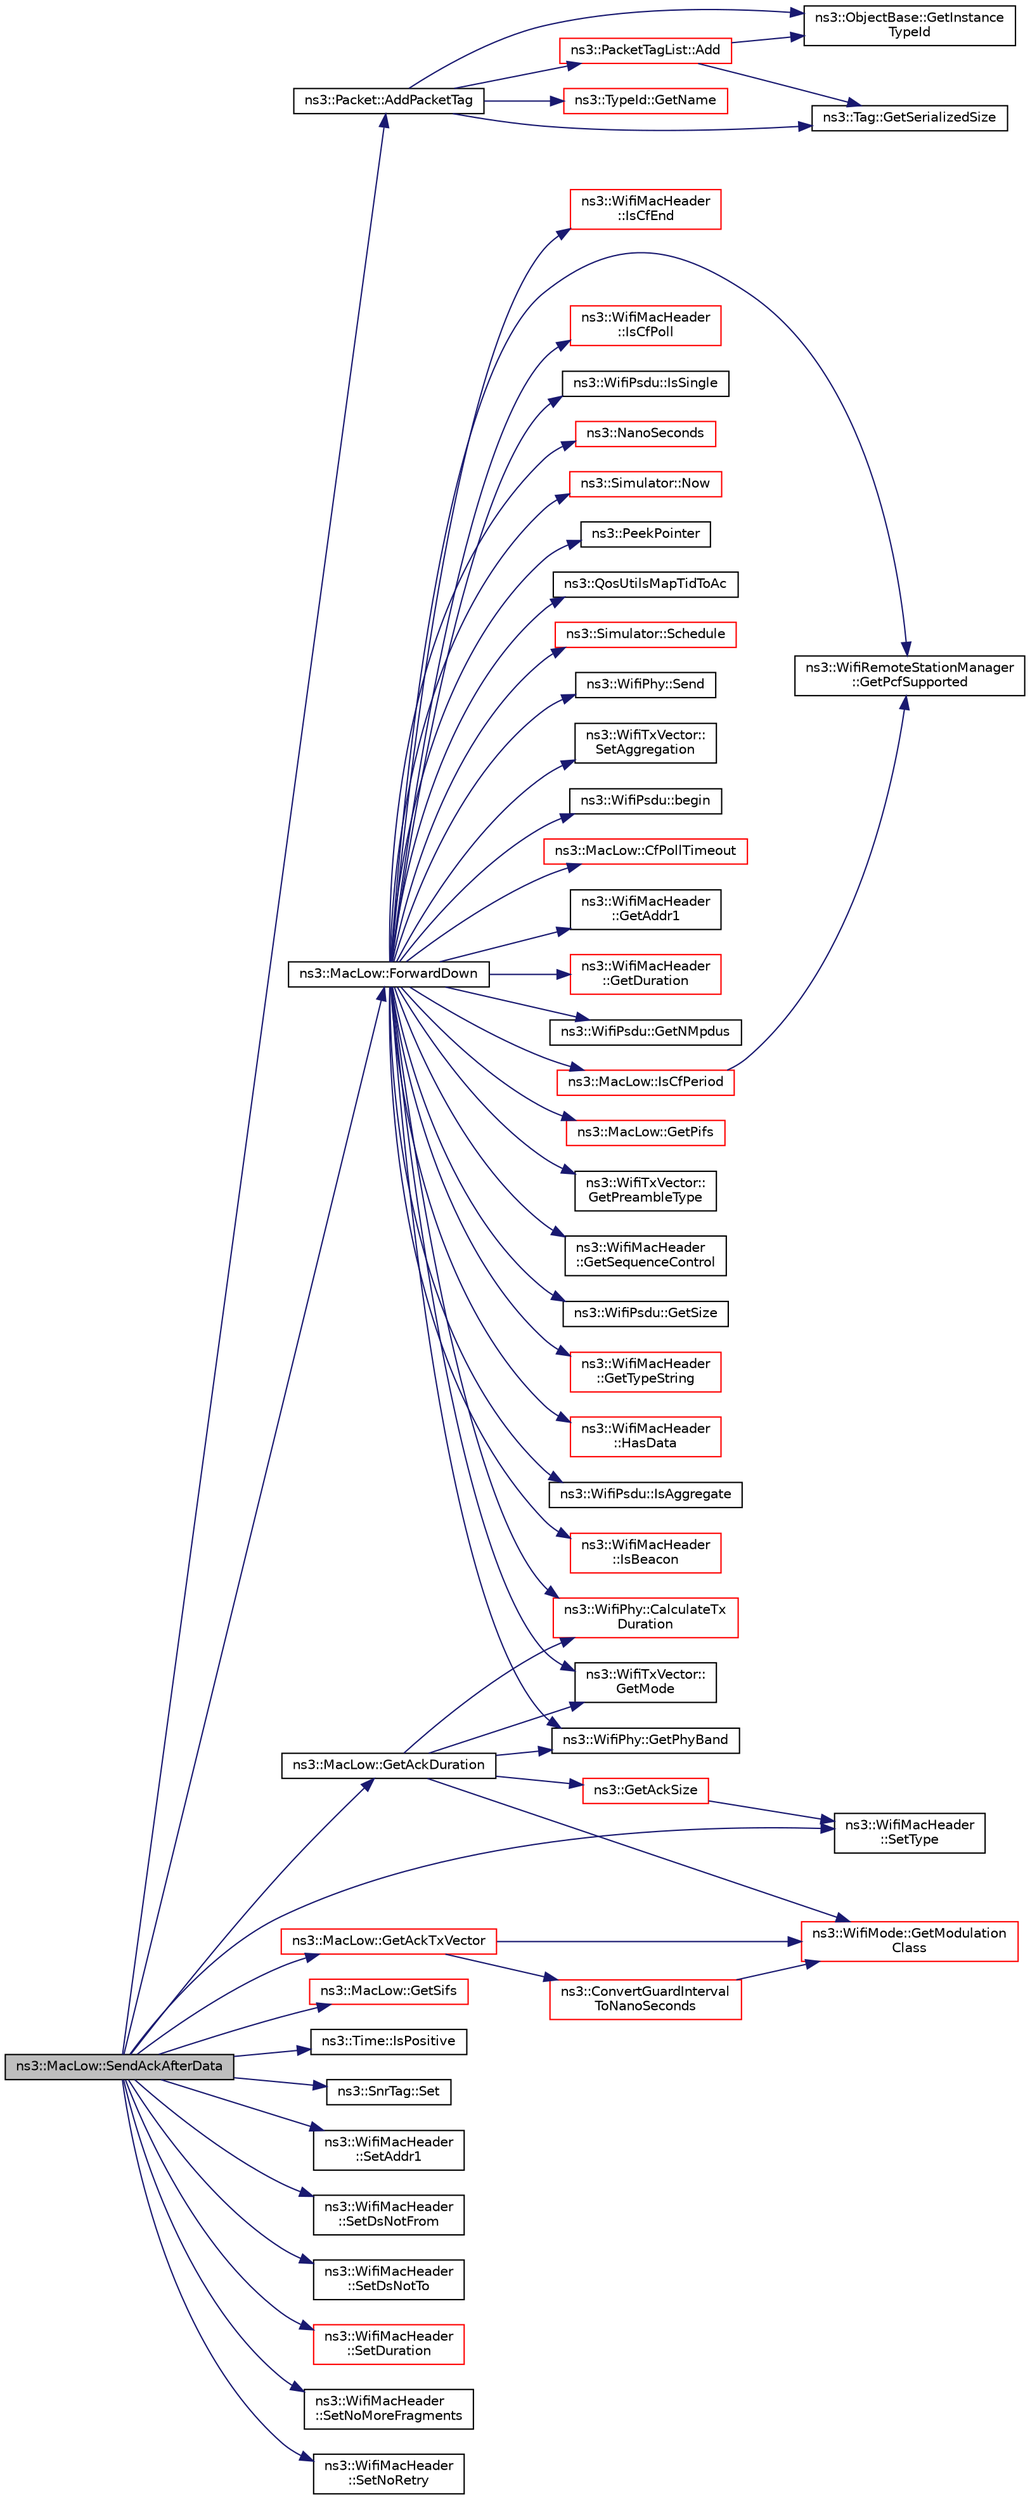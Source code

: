 digraph "ns3::MacLow::SendAckAfterData"
{
 // LATEX_PDF_SIZE
  edge [fontname="Helvetica",fontsize="10",labelfontname="Helvetica",labelfontsize="10"];
  node [fontname="Helvetica",fontsize="10",shape=record];
  rankdir="LR";
  Node1 [label="ns3::MacLow::SendAckAfterData",height=0.2,width=0.4,color="black", fillcolor="grey75", style="filled", fontcolor="black",tooltip="Send Ack after receiving Data."];
  Node1 -> Node2 [color="midnightblue",fontsize="10",style="solid",fontname="Helvetica"];
  Node2 [label="ns3::Packet::AddPacketTag",height=0.2,width=0.4,color="black", fillcolor="white", style="filled",URL="$classns3_1_1_packet.html#ac4a6bcd77e58bdc14c42a7d572d66cc9",tooltip="Add a packet tag."];
  Node2 -> Node3 [color="midnightblue",fontsize="10",style="solid",fontname="Helvetica"];
  Node3 [label="ns3::PacketTagList::Add",height=0.2,width=0.4,color="red", fillcolor="white", style="filled",URL="$classns3_1_1_packet_tag_list.html#af0d2442e29d24184d7c439f69977fbad",tooltip="Add a tag to the head of this branch."];
  Node3 -> Node6 [color="midnightblue",fontsize="10",style="solid",fontname="Helvetica"];
  Node6 [label="ns3::ObjectBase::GetInstance\lTypeId",height=0.2,width=0.4,color="black", fillcolor="white", style="filled",URL="$classns3_1_1_object_base.html#abe5b43a6f5b99a92a4c3122db31f06fb",tooltip="Get the most derived TypeId for this Object."];
  Node3 -> Node7 [color="midnightblue",fontsize="10",style="solid",fontname="Helvetica"];
  Node7 [label="ns3::Tag::GetSerializedSize",height=0.2,width=0.4,color="black", fillcolor="white", style="filled",URL="$classns3_1_1_tag.html#a01c8efdea943fd8cce2ef5d4d67eefa6",tooltip=" "];
  Node2 -> Node6 [color="midnightblue",fontsize="10",style="solid",fontname="Helvetica"];
  Node2 -> Node9 [color="midnightblue",fontsize="10",style="solid",fontname="Helvetica"];
  Node9 [label="ns3::TypeId::GetName",height=0.2,width=0.4,color="red", fillcolor="white", style="filled",URL="$classns3_1_1_type_id.html#abc4965475a579c2afdc668d7a7d58374",tooltip="Get the name."];
  Node2 -> Node7 [color="midnightblue",fontsize="10",style="solid",fontname="Helvetica"];
  Node1 -> Node13 [color="midnightblue",fontsize="10",style="solid",fontname="Helvetica"];
  Node13 [label="ns3::MacLow::ForwardDown",height=0.2,width=0.4,color="black", fillcolor="white", style="filled",URL="$classns3_1_1_mac_low.html#a9babdfa2bf38577f733c4723e6114c16",tooltip="Forward a PSDU down to WifiPhy for transmission."];
  Node13 -> Node14 [color="midnightblue",fontsize="10",style="solid",fontname="Helvetica"];
  Node14 [label="ns3::WifiPsdu::begin",height=0.2,width=0.4,color="black", fillcolor="white", style="filled",URL="$classns3_1_1_wifi_psdu.html#a1d7841673edd8298c969f3b59487a6d1",tooltip="Return a const iterator to the first MPDU."];
  Node13 -> Node15 [color="midnightblue",fontsize="10",style="solid",fontname="Helvetica"];
  Node15 [label="ns3::WifiPhy::CalculateTx\lDuration",height=0.2,width=0.4,color="red", fillcolor="white", style="filled",URL="$classns3_1_1_wifi_phy.html#ab05d00f449ae33a33eb7a5bc2a6a5cc5",tooltip=" "];
  Node13 -> Node49 [color="midnightblue",fontsize="10",style="solid",fontname="Helvetica"];
  Node49 [label="ns3::MacLow::CfPollTimeout",height=0.2,width=0.4,color="red", fillcolor="white", style="filled",URL="$classns3_1_1_mac_low.html#af852f7a28569d2d8405052e4b4e54251",tooltip="Event handler when CF-Poll timeout occurs."];
  Node13 -> Node51 [color="midnightblue",fontsize="10",style="solid",fontname="Helvetica"];
  Node51 [label="ns3::WifiMacHeader\l::GetAddr1",height=0.2,width=0.4,color="black", fillcolor="white", style="filled",URL="$classns3_1_1_wifi_mac_header.html#aa1c4acbda4ace9f7a920c97d71bdd097",tooltip="Return the address in the Address 1 field."];
  Node13 -> Node124 [color="midnightblue",fontsize="10",style="solid",fontname="Helvetica"];
  Node124 [label="ns3::WifiMacHeader\l::GetDuration",height=0.2,width=0.4,color="red", fillcolor="white", style="filled",URL="$classns3_1_1_wifi_mac_header.html#a1bfde4f8ca07ee46bd0bdc1ab6597e48",tooltip="Return the duration from the Duration/ID field (Time object)."];
  Node13 -> Node26 [color="midnightblue",fontsize="10",style="solid",fontname="Helvetica"];
  Node26 [label="ns3::WifiTxVector::\lGetMode",height=0.2,width=0.4,color="black", fillcolor="white", style="filled",URL="$classns3_1_1_wifi_tx_vector.html#a47d0b3ae3c7de8817626469f5fe1be6a",tooltip="If this TX vector is associated with an SU PPDU, return the selected payload transmission mode."];
  Node13 -> Node125 [color="midnightblue",fontsize="10",style="solid",fontname="Helvetica"];
  Node125 [label="ns3::WifiPsdu::GetNMpdus",height=0.2,width=0.4,color="black", fillcolor="white", style="filled",URL="$classns3_1_1_wifi_psdu.html#a30baad46ffbfaacca2e4f8afe9519008",tooltip="Return the number of MPDUs constituting the PSDU."];
  Node13 -> Node126 [color="midnightblue",fontsize="10",style="solid",fontname="Helvetica"];
  Node126 [label="ns3::WifiRemoteStationManager\l::GetPcfSupported",height=0.2,width=0.4,color="black", fillcolor="white", style="filled",URL="$classns3_1_1_wifi_remote_station_manager.html#ac83638ac78e26f560a41fd0c09e3c98c",tooltip="Return whether the device has PCF capability support enabled."];
  Node13 -> Node127 [color="midnightblue",fontsize="10",style="solid",fontname="Helvetica"];
  Node127 [label="ns3::WifiPhy::GetPhyBand",height=0.2,width=0.4,color="black", fillcolor="white", style="filled",URL="$classns3_1_1_wifi_phy.html#a2b02fa39810ecab33690e7a83660964f",tooltip="Get the configured Wi-Fi band."];
  Node13 -> Node128 [color="midnightblue",fontsize="10",style="solid",fontname="Helvetica"];
  Node128 [label="ns3::MacLow::GetPifs",height=0.2,width=0.4,color="red", fillcolor="white", style="filled",URL="$classns3_1_1_mac_low.html#afd08d9063efedbf52da3e4f7ac790749",tooltip="Return PCF Interframe Space (PIFS) of this MacLow."];
  Node13 -> Node28 [color="midnightblue",fontsize="10",style="solid",fontname="Helvetica"];
  Node28 [label="ns3::WifiTxVector::\lGetPreambleType",height=0.2,width=0.4,color="black", fillcolor="white", style="filled",URL="$classns3_1_1_wifi_tx_vector.html#a7125591f923091b79fe4a607dfad22e4",tooltip=" "];
  Node13 -> Node130 [color="midnightblue",fontsize="10",style="solid",fontname="Helvetica"];
  Node130 [label="ns3::WifiMacHeader\l::GetSequenceControl",height=0.2,width=0.4,color="black", fillcolor="white", style="filled",URL="$classns3_1_1_wifi_mac_header.html#ad4af293cb29d73a7661a93099e363b56",tooltip="Return the raw Sequence Control field."];
  Node13 -> Node131 [color="midnightblue",fontsize="10",style="solid",fontname="Helvetica"];
  Node131 [label="ns3::WifiPsdu::GetSize",height=0.2,width=0.4,color="black", fillcolor="white", style="filled",URL="$classns3_1_1_wifi_psdu.html#a0fbb2977085daf82b50f106ae41088b2",tooltip="Return the size of the PSDU in bytes."];
  Node13 -> Node132 [color="midnightblue",fontsize="10",style="solid",fontname="Helvetica"];
  Node132 [label="ns3::WifiMacHeader\l::GetTypeString",height=0.2,width=0.4,color="red", fillcolor="white", style="filled",URL="$classns3_1_1_wifi_mac_header.html#a7c2f88bdefc903df253eef1e5b7bf2af",tooltip="Return a string corresponds to the header type."];
  Node13 -> Node134 [color="midnightblue",fontsize="10",style="solid",fontname="Helvetica"];
  Node134 [label="ns3::WifiMacHeader\l::HasData",height=0.2,width=0.4,color="red", fillcolor="white", style="filled",URL="$classns3_1_1_wifi_mac_header.html#a213177655b35a50dabb6c571f52d0e98",tooltip="Return true if the header type is DATA and is not DATA_NULL."];
  Node13 -> Node135 [color="midnightblue",fontsize="10",style="solid",fontname="Helvetica"];
  Node135 [label="ns3::WifiPsdu::IsAggregate",height=0.2,width=0.4,color="black", fillcolor="white", style="filled",URL="$classns3_1_1_wifi_psdu.html#a8d744249b5dce6681e70abd19637ef44",tooltip="Return true if the PSDU is an S-MPDU or A-MPDU."];
  Node13 -> Node136 [color="midnightblue",fontsize="10",style="solid",fontname="Helvetica"];
  Node136 [label="ns3::WifiMacHeader\l::IsBeacon",height=0.2,width=0.4,color="red", fillcolor="white", style="filled",URL="$classns3_1_1_wifi_mac_header.html#afe7c9a624523907e0c291221e3789d21",tooltip="Return true if the header is a Beacon header."];
  Node13 -> Node137 [color="midnightblue",fontsize="10",style="solid",fontname="Helvetica"];
  Node137 [label="ns3::WifiMacHeader\l::IsCfEnd",height=0.2,width=0.4,color="red", fillcolor="white", style="filled",URL="$classns3_1_1_wifi_mac_header.html#a67147b01fd61827c27316473c7e19ea8",tooltip="Return true if the header is a CF-End header."];
  Node13 -> Node138 [color="midnightblue",fontsize="10",style="solid",fontname="Helvetica"];
  Node138 [label="ns3::MacLow::IsCfPeriod",height=0.2,width=0.4,color="red", fillcolor="white", style="filled",URL="$classns3_1_1_mac_low.html#a4e08342dc51fd123ff9db8b4061df754",tooltip="This function indicates whether Simulator::Now is in the CF period."];
  Node138 -> Node126 [color="midnightblue",fontsize="10",style="solid",fontname="Helvetica"];
  Node13 -> Node139 [color="midnightblue",fontsize="10",style="solid",fontname="Helvetica"];
  Node139 [label="ns3::WifiMacHeader\l::IsCfPoll",height=0.2,width=0.4,color="red", fillcolor="white", style="filled",URL="$classns3_1_1_wifi_mac_header.html#a8f7eb39875a921d2a1b915836f6765b2",tooltip="Return true if the Type/Subtype is one of the possible CF-Poll headers."];
  Node13 -> Node140 [color="midnightblue",fontsize="10",style="solid",fontname="Helvetica"];
  Node140 [label="ns3::WifiPsdu::IsSingle",height=0.2,width=0.4,color="black", fillcolor="white", style="filled",URL="$classns3_1_1_wifi_psdu.html#ac534e494df817b31019500bfe452ed8d",tooltip="Return true if the PSDU is an S-MPDU."];
  Node13 -> Node141 [color="midnightblue",fontsize="10",style="solid",fontname="Helvetica"];
  Node141 [label="ns3::NanoSeconds",height=0.2,width=0.4,color="red", fillcolor="white", style="filled",URL="$group__timecivil.html#ga281d64bcb4dad96267d83c7688ec433f",tooltip="Construct a Time in the indicated unit."];
  Node13 -> Node77 [color="midnightblue",fontsize="10",style="solid",fontname="Helvetica"];
  Node77 [label="ns3::Simulator::Now",height=0.2,width=0.4,color="red", fillcolor="white", style="filled",URL="$classns3_1_1_simulator.html#ac3178fa975b419f7875e7105be122800",tooltip="Return the current simulation virtual time."];
  Node13 -> Node54 [color="midnightblue",fontsize="10",style="solid",fontname="Helvetica"];
  Node54 [label="ns3::PeekPointer",height=0.2,width=0.4,color="black", fillcolor="white", style="filled",URL="$namespacens3.html#af2a7557fe9afdd98d8f6f8f6e412cf5a",tooltip=" "];
  Node13 -> Node71 [color="midnightblue",fontsize="10",style="solid",fontname="Helvetica"];
  Node71 [label="ns3::QosUtilsMapTidToAc",height=0.2,width=0.4,color="black", fillcolor="white", style="filled",URL="$group__wifi.html#ga4e36efcff6dd83eaee42e1af0de43d48",tooltip="Maps TID (Traffic ID) to Access classes."];
  Node13 -> Node142 [color="midnightblue",fontsize="10",style="solid",fontname="Helvetica"];
  Node142 [label="ns3::Simulator::Schedule",height=0.2,width=0.4,color="red", fillcolor="white", style="filled",URL="$classns3_1_1_simulator.html#a3da7d28335c8ac0e3e86781f766df241",tooltip="Schedule an event to expire after delay."];
  Node13 -> Node154 [color="midnightblue",fontsize="10",style="solid",fontname="Helvetica"];
  Node154 [label="ns3::WifiPhy::Send",height=0.2,width=0.4,color="black", fillcolor="white", style="filled",URL="$classns3_1_1_wifi_phy.html#a1423d40e3c21084b1e07a9360174deaa",tooltip=" "];
  Node13 -> Node155 [color="midnightblue",fontsize="10",style="solid",fontname="Helvetica"];
  Node155 [label="ns3::WifiTxVector::\lSetAggregation",height=0.2,width=0.4,color="black", fillcolor="white", style="filled",URL="$classns3_1_1_wifi_tx_vector.html#a6f11a0d5373b041c7041986a2ed3ce10",tooltip="Sets if PSDU contains A-MPDU."];
  Node1 -> Node156 [color="midnightblue",fontsize="10",style="solid",fontname="Helvetica"];
  Node156 [label="ns3::MacLow::GetAckDuration",height=0.2,width=0.4,color="black", fillcolor="white", style="filled",URL="$classns3_1_1_mac_low.html#a66918702d4803f26e27bf173b4766d16",tooltip="Return the time required to transmit the Ack (including preamble and FCS)."];
  Node156 -> Node15 [color="midnightblue",fontsize="10",style="solid",fontname="Helvetica"];
  Node156 -> Node157 [color="midnightblue",fontsize="10",style="solid",fontname="Helvetica"];
  Node157 [label="ns3::GetAckSize",height=0.2,width=0.4,color="red", fillcolor="white", style="filled",URL="$namespacens3.html#a653be81d3cd5994b5f79044abaea458e",tooltip="Return the total Ack size (including FCS trailer)."];
  Node157 -> Node158 [color="midnightblue",fontsize="10",style="solid",fontname="Helvetica"];
  Node158 [label="ns3::WifiMacHeader\l::SetType",height=0.2,width=0.4,color="black", fillcolor="white", style="filled",URL="$classns3_1_1_wifi_mac_header.html#a71172371f11f1cfcb3912bb03134c285",tooltip="Set Type/Subtype values with the correct values depending on the given type."];
  Node156 -> Node26 [color="midnightblue",fontsize="10",style="solid",fontname="Helvetica"];
  Node156 -> Node27 [color="midnightblue",fontsize="10",style="solid",fontname="Helvetica"];
  Node27 [label="ns3::WifiMode::GetModulation\lClass",height=0.2,width=0.4,color="red", fillcolor="white", style="filled",URL="$classns3_1_1_wifi_mode.html#a67e1664cac501221b63a2be307184cc9",tooltip=" "];
  Node156 -> Node127 [color="midnightblue",fontsize="10",style="solid",fontname="Helvetica"];
  Node1 -> Node159 [color="midnightblue",fontsize="10",style="solid",fontname="Helvetica"];
  Node159 [label="ns3::MacLow::GetAckTxVector",height=0.2,width=0.4,color="red", fillcolor="white", style="filled",URL="$classns3_1_1_mac_low.html#aae813ebc059b7e6aa1c88607e2969936",tooltip="Return a TXVECTOR for the Ack frame given the destination and the mode of the Data used by the sender..."];
  Node159 -> Node160 [color="midnightblue",fontsize="10",style="solid",fontname="Helvetica"];
  Node160 [label="ns3::ConvertGuardInterval\lToNanoSeconds",height=0.2,width=0.4,color="red", fillcolor="white", style="filled",URL="$namespacens3.html#a979caa1d7cbfc08ececb6fd3ad561e26",tooltip="Convert the guard interval to nanoseconds based on the WifiMode."];
  Node160 -> Node27 [color="midnightblue",fontsize="10",style="solid",fontname="Helvetica"];
  Node159 -> Node27 [color="midnightblue",fontsize="10",style="solid",fontname="Helvetica"];
  Node1 -> Node190 [color="midnightblue",fontsize="10",style="solid",fontname="Helvetica"];
  Node190 [label="ns3::MacLow::GetSifs",height=0.2,width=0.4,color="red", fillcolor="white", style="filled",URL="$classns3_1_1_mac_low.html#a142444428826e0a5f67265dfd7b0f4d2",tooltip="Return Short Interframe Space (SIFS) of this MacLow."];
  Node1 -> Node192 [color="midnightblue",fontsize="10",style="solid",fontname="Helvetica"];
  Node192 [label="ns3::Time::IsPositive",height=0.2,width=0.4,color="black", fillcolor="white", style="filled",URL="$classns3_1_1_time.html#a4f51b65effdc06da17175290bbaca766",tooltip="Exactly equivalent to t >= 0."];
  Node1 -> Node193 [color="midnightblue",fontsize="10",style="solid",fontname="Helvetica"];
  Node193 [label="ns3::SnrTag::Set",height=0.2,width=0.4,color="black", fillcolor="white", style="filled",URL="$classns3_1_1_snr_tag.html#a2f9d363bfdd81cf96b90e270eb2fc479",tooltip="Set the SNR to the given value."];
  Node1 -> Node194 [color="midnightblue",fontsize="10",style="solid",fontname="Helvetica"];
  Node194 [label="ns3::WifiMacHeader\l::SetAddr1",height=0.2,width=0.4,color="black", fillcolor="white", style="filled",URL="$classns3_1_1_wifi_mac_header.html#a6478a02b80d5c01657714c5c7a0ae1cb",tooltip="Fill the Address 1 field with the given address."];
  Node1 -> Node195 [color="midnightblue",fontsize="10",style="solid",fontname="Helvetica"];
  Node195 [label="ns3::WifiMacHeader\l::SetDsNotFrom",height=0.2,width=0.4,color="black", fillcolor="white", style="filled",URL="$classns3_1_1_wifi_mac_header.html#a02edeb349da4aacc6b376fcf76ff99cc",tooltip="Un-set the From DS bit in the Frame Control field."];
  Node1 -> Node196 [color="midnightblue",fontsize="10",style="solid",fontname="Helvetica"];
  Node196 [label="ns3::WifiMacHeader\l::SetDsNotTo",height=0.2,width=0.4,color="black", fillcolor="white", style="filled",URL="$classns3_1_1_wifi_mac_header.html#a977cd5a09062bfc3660a23acdebd75ec",tooltip="Un-set the To DS bit in the Frame Control field."];
  Node1 -> Node197 [color="midnightblue",fontsize="10",style="solid",fontname="Helvetica"];
  Node197 [label="ns3::WifiMacHeader\l::SetDuration",height=0.2,width=0.4,color="red", fillcolor="white", style="filled",URL="$classns3_1_1_wifi_mac_header.html#a8c0936e7d1a0d1e43ccfcd21f43830fb",tooltip="Set the Duration/ID field with the given duration (Time object)."];
  Node1 -> Node200 [color="midnightblue",fontsize="10",style="solid",fontname="Helvetica"];
  Node200 [label="ns3::WifiMacHeader\l::SetNoMoreFragments",height=0.2,width=0.4,color="black", fillcolor="white", style="filled",URL="$classns3_1_1_wifi_mac_header.html#a3898df5358df4247926b74175f2789c3",tooltip="Un-set the More Fragment bit in the Frame Control Field."];
  Node1 -> Node201 [color="midnightblue",fontsize="10",style="solid",fontname="Helvetica"];
  Node201 [label="ns3::WifiMacHeader\l::SetNoRetry",height=0.2,width=0.4,color="black", fillcolor="white", style="filled",URL="$classns3_1_1_wifi_mac_header.html#a2dbe5e569e783f6d975c13daf3015f12",tooltip="Un-set the Retry bit in the Frame Control field."];
  Node1 -> Node158 [color="midnightblue",fontsize="10",style="solid",fontname="Helvetica"];
}
